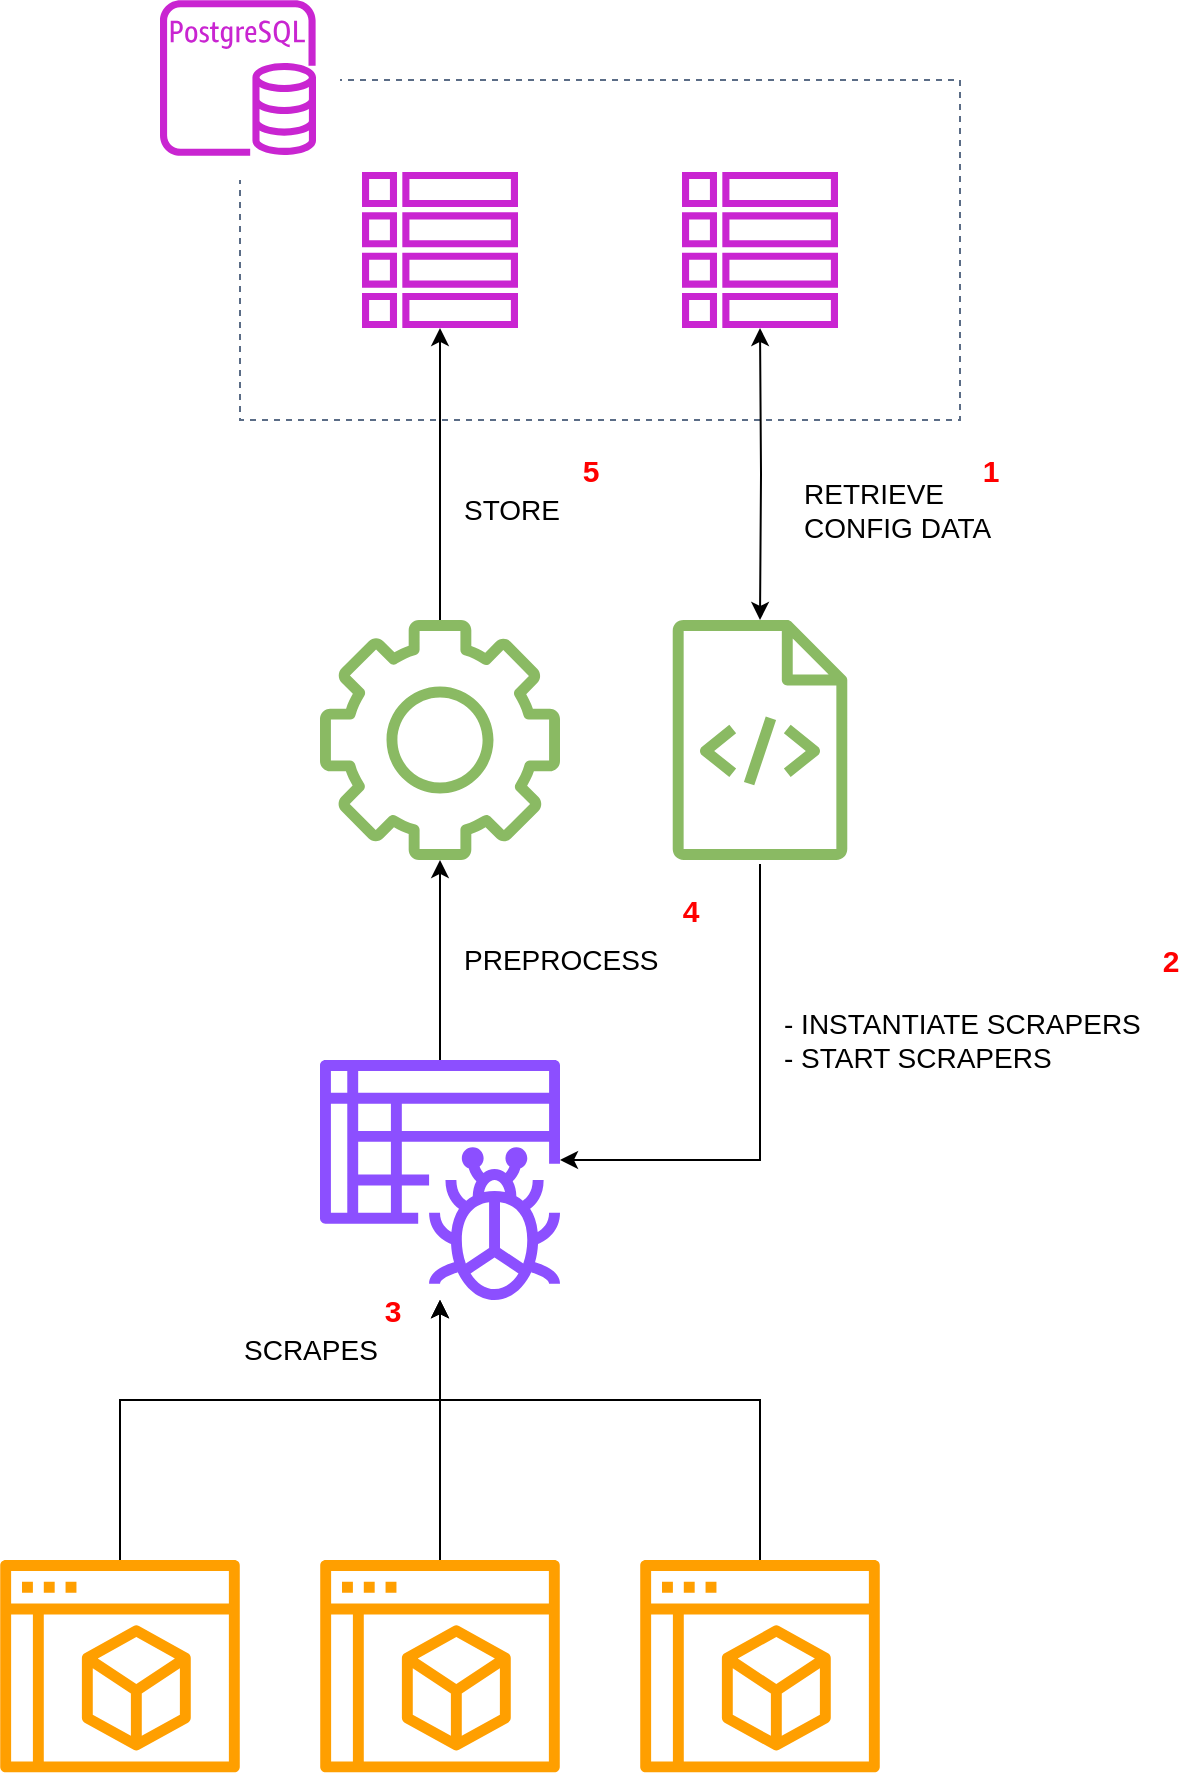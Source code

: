 <mxfile version="28.0.6">
  <diagram name="Page-1" id="FlCujOOaJswwk-B5jgsD">
    <mxGraphModel dx="622" dy="2062" grid="1" gridSize="10" guides="1" tooltips="1" connect="1" arrows="1" fold="1" page="1" pageScale="1" pageWidth="900" pageHeight="1600" math="0" shadow="0">
      <root>
        <mxCell id="0" />
        <mxCell id="1" parent="0" />
        <mxCell id="TWCpBPjxhb_JPlZpuoqo-13" value="" style="sketch=0;outlineConnect=0;fontColor=#FF9F00;gradientColor=none;fillColor=#FF9F00;strokeColor=none;dashed=0;verticalLabelPosition=bottom;verticalAlign=top;align=center;html=1;fontSize=12;fontStyle=0;aspect=fixed;pointerEvents=1;shape=mxgraph.aws4.management_console2;" vertex="1" parent="1">
          <mxGeometry x="120" y="920" width="120" height="106.16" as="geometry" />
        </mxCell>
        <mxCell id="TWCpBPjxhb_JPlZpuoqo-14" value="" style="sketch=0;outlineConnect=0;fontColor=#FF9F00;gradientColor=none;fillColor=#FF9F00;strokeColor=none;dashed=0;verticalLabelPosition=bottom;verticalAlign=top;align=center;html=1;fontSize=12;fontStyle=0;aspect=fixed;pointerEvents=1;shape=mxgraph.aws4.management_console2;" vertex="1" parent="1">
          <mxGeometry x="280" y="920" width="120" height="106.16" as="geometry" />
        </mxCell>
        <mxCell id="TWCpBPjxhb_JPlZpuoqo-15" value="" style="sketch=0;outlineConnect=0;fontColor=#FF9F00;gradientColor=none;fillColor=#FF9F00;strokeColor=none;dashed=0;verticalLabelPosition=bottom;verticalAlign=top;align=center;html=1;fontSize=12;fontStyle=0;aspect=fixed;pointerEvents=1;shape=mxgraph.aws4.management_console2;" vertex="1" parent="1">
          <mxGeometry x="440" y="920" width="120" height="106.16" as="geometry" />
        </mxCell>
        <mxCell id="TWCpBPjxhb_JPlZpuoqo-17" style="edgeStyle=orthogonalEdgeStyle;rounded=0;orthogonalLoop=1;jettySize=auto;html=1;startArrow=classic;startFill=1;endArrow=none;endFill=0;" edge="1" parent="1" source="TWCpBPjxhb_JPlZpuoqo-16" target="TWCpBPjxhb_JPlZpuoqo-13">
          <mxGeometry relative="1" as="geometry">
            <Array as="points">
              <mxPoint x="340" y="840" />
              <mxPoint x="180" y="840" />
            </Array>
          </mxGeometry>
        </mxCell>
        <mxCell id="TWCpBPjxhb_JPlZpuoqo-18" style="edgeStyle=orthogonalEdgeStyle;rounded=0;orthogonalLoop=1;jettySize=auto;html=1;startArrow=classic;startFill=1;endArrow=none;endFill=0;" edge="1" parent="1" source="TWCpBPjxhb_JPlZpuoqo-16" target="TWCpBPjxhb_JPlZpuoqo-14">
          <mxGeometry relative="1" as="geometry" />
        </mxCell>
        <mxCell id="TWCpBPjxhb_JPlZpuoqo-19" style="edgeStyle=orthogonalEdgeStyle;rounded=0;orthogonalLoop=1;jettySize=auto;html=1;startArrow=classic;startFill=1;endArrow=none;endFill=0;" edge="1" parent="1" source="TWCpBPjxhb_JPlZpuoqo-16" target="TWCpBPjxhb_JPlZpuoqo-15">
          <mxGeometry relative="1" as="geometry">
            <Array as="points">
              <mxPoint x="340" y="840" />
              <mxPoint x="500" y="840" />
            </Array>
          </mxGeometry>
        </mxCell>
        <mxCell id="TWCpBPjxhb_JPlZpuoqo-44" style="edgeStyle=orthogonalEdgeStyle;rounded=0;orthogonalLoop=1;jettySize=auto;html=1;fontFamily=Helvetica;fontSize=12;fontColor=#5A6C86;fontStyle=0;" edge="1" parent="1" source="TWCpBPjxhb_JPlZpuoqo-16" target="TWCpBPjxhb_JPlZpuoqo-43">
          <mxGeometry relative="1" as="geometry" />
        </mxCell>
        <mxCell id="TWCpBPjxhb_JPlZpuoqo-16" value="" style="sketch=0;outlineConnect=0;fontColor=#232F3E;gradientColor=none;fillColor=#8C4FFF;strokeColor=none;dashed=0;verticalLabelPosition=bottom;verticalAlign=top;align=center;html=1;fontSize=12;fontStyle=0;aspect=fixed;pointerEvents=1;shape=mxgraph.aws4.glue_crawlers;" vertex="1" parent="1">
          <mxGeometry x="280" y="670" width="120" height="120" as="geometry" />
        </mxCell>
        <mxCell id="TWCpBPjxhb_JPlZpuoqo-20" value="" style="fillColor=none;strokeColor=#5A6C86;dashed=1;verticalAlign=top;fontStyle=0;fontColor=#5A6C86;whiteSpace=wrap;html=1;" vertex="1" parent="1">
          <mxGeometry x="240" y="180" width="360" height="170" as="geometry" />
        </mxCell>
        <mxCell id="TWCpBPjxhb_JPlZpuoqo-25" value="SCRAPES" style="text;html=1;align=left;verticalAlign=middle;resizable=0;points=[];autosize=1;strokeColor=none;fillColor=none;fontStyle=0;fontSize=14;" vertex="1" parent="1">
          <mxGeometry x="240" y="800" width="90" height="30" as="geometry" />
        </mxCell>
        <mxCell id="TWCpBPjxhb_JPlZpuoqo-26" value="&lt;div&gt;RETRIEVE&lt;/div&gt;&lt;div&gt;CONFIG DATA&lt;/div&gt;" style="text;html=1;align=left;verticalAlign=middle;resizable=0;points=[];autosize=1;strokeColor=none;fillColor=none;fontStyle=0;fontSize=14;" vertex="1" parent="1">
          <mxGeometry x="520" y="370" width="120" height="50" as="geometry" />
        </mxCell>
        <mxCell id="TWCpBPjxhb_JPlZpuoqo-35" value="" style="rounded=0;whiteSpace=wrap;html=1;strokeColor=none;align=center;verticalAlign=top;fontFamily=Helvetica;fontSize=12;fontColor=#5A6C86;fontStyle=0;fillColor=default;" vertex="1" parent="1">
          <mxGeometry x="200" y="140" width="90" height="90" as="geometry" />
        </mxCell>
        <mxCell id="TWCpBPjxhb_JPlZpuoqo-32" style="edgeStyle=orthogonalEdgeStyle;rounded=0;orthogonalLoop=1;jettySize=auto;html=1;" edge="1" parent="1" target="TWCpBPjxhb_JPlZpuoqo-16">
          <mxGeometry relative="1" as="geometry">
            <mxPoint x="500" y="572.0" as="sourcePoint" />
            <Array as="points">
              <mxPoint x="500" y="720" />
            </Array>
          </mxGeometry>
        </mxCell>
        <mxCell id="TWCpBPjxhb_JPlZpuoqo-37" style="edgeStyle=orthogonalEdgeStyle;rounded=0;orthogonalLoop=1;jettySize=auto;html=1;fontFamily=Helvetica;fontSize=12;fontColor=#5A6C86;fontStyle=0;startArrow=classic;startFill=1;" edge="1" parent="1" target="TWCpBPjxhb_JPlZpuoqo-36">
          <mxGeometry relative="1" as="geometry">
            <mxPoint x="500" y="450" as="sourcePoint" />
          </mxGeometry>
        </mxCell>
        <mxCell id="TWCpBPjxhb_JPlZpuoqo-33" value="&lt;div&gt;- INSTANTIATE SCRAPERS&lt;/div&gt;&lt;div&gt;- START SCRAPERS&lt;/div&gt;" style="text;html=1;align=left;verticalAlign=middle;resizable=0;points=[];autosize=1;strokeColor=none;fillColor=none;fontStyle=0;fontSize=14;" vertex="1" parent="1">
          <mxGeometry x="510" y="635" width="200" height="50" as="geometry" />
        </mxCell>
        <mxCell id="TWCpBPjxhb_JPlZpuoqo-34" value="" style="sketch=0;outlineConnect=0;fontColor=#232F3E;gradientColor=none;fillColor=#C925D1;strokeColor=none;dashed=0;verticalLabelPosition=bottom;verticalAlign=top;align=center;html=1;fontSize=12;fontStyle=0;aspect=fixed;pointerEvents=1;shape=mxgraph.aws4.rds_postgresql_instance;" vertex="1" parent="1">
          <mxGeometry x="200" y="140" width="78" height="78" as="geometry" />
        </mxCell>
        <mxCell id="TWCpBPjxhb_JPlZpuoqo-36" value="" style="sketch=0;outlineConnect=0;fontColor=#232F3E;gradientColor=none;fillColor=#C925D1;strokeColor=none;dashed=0;verticalLabelPosition=bottom;verticalAlign=top;align=center;html=1;fontSize=12;fontStyle=0;aspect=fixed;pointerEvents=1;shape=mxgraph.aws4.table;rounded=0;fontFamily=Helvetica;" vertex="1" parent="1">
          <mxGeometry x="461" y="226" width="78" height="78" as="geometry" />
        </mxCell>
        <mxCell id="TWCpBPjxhb_JPlZpuoqo-40" value="" style="sketch=0;outlineConnect=0;fontColor=#232F3E;gradientColor=none;fillColor=#C925D1;strokeColor=none;dashed=0;verticalLabelPosition=bottom;verticalAlign=top;align=center;html=1;fontSize=12;fontStyle=0;aspect=fixed;pointerEvents=1;shape=mxgraph.aws4.table;rounded=0;fontFamily=Helvetica;" vertex="1" parent="1">
          <mxGeometry x="301" y="226" width="78" height="78" as="geometry" />
        </mxCell>
        <mxCell id="TWCpBPjxhb_JPlZpuoqo-47" style="edgeStyle=orthogonalEdgeStyle;rounded=0;orthogonalLoop=1;jettySize=auto;html=1;fontFamily=Helvetica;fontSize=12;fontColor=#5A6C86;fontStyle=0;" edge="1" parent="1" source="TWCpBPjxhb_JPlZpuoqo-43" target="TWCpBPjxhb_JPlZpuoqo-40">
          <mxGeometry relative="1" as="geometry" />
        </mxCell>
        <mxCell id="TWCpBPjxhb_JPlZpuoqo-43" value="" style="sketch=0;outlineConnect=0;fontColor=#232F3E;gradientColor=none;fillColor=#8ABA63;strokeColor=none;dashed=0;verticalLabelPosition=bottom;verticalAlign=top;align=center;html=1;fontSize=12;fontStyle=0;aspect=fixed;pointerEvents=1;shape=mxgraph.aws4.gear;rounded=0;fontFamily=Helvetica;" vertex="1" parent="1">
          <mxGeometry x="280" y="450" width="120" height="120" as="geometry" />
        </mxCell>
        <mxCell id="TWCpBPjxhb_JPlZpuoqo-46" value="PREPROCESS" style="text;html=1;align=left;verticalAlign=middle;resizable=0;points=[];autosize=1;strokeColor=none;fillColor=none;fontStyle=0;fontSize=14;" vertex="1" parent="1">
          <mxGeometry x="350" y="605" width="120" height="30" as="geometry" />
        </mxCell>
        <mxCell id="TWCpBPjxhb_JPlZpuoqo-48" value="STORE" style="text;html=1;align=left;verticalAlign=middle;resizable=0;points=[];autosize=1;strokeColor=none;fillColor=none;fontStyle=0;fontSize=14;" vertex="1" parent="1">
          <mxGeometry x="350" y="380" width="70" height="30" as="geometry" />
        </mxCell>
        <mxCell id="TWCpBPjxhb_JPlZpuoqo-49" value="&lt;b&gt;&lt;span style=&quot;color: rgb(255, 0, 0);&quot;&gt;1&lt;/span&gt;&lt;/b&gt;" style="text;html=1;align=center;verticalAlign=middle;resizable=0;points=[];autosize=1;strokeColor=none;fillColor=none;fontFamily=Helvetica;fontSize=15;fontColor=#5A6C86;fontStyle=0;" vertex="1" parent="1">
          <mxGeometry x="600" y="360" width="30" height="30" as="geometry" />
        </mxCell>
        <mxCell id="TWCpBPjxhb_JPlZpuoqo-50" value="&lt;b&gt;2&lt;/b&gt;" style="text;html=1;align=center;verticalAlign=middle;resizable=0;points=[];autosize=1;strokeColor=none;fillColor=none;fontFamily=Helvetica;fontSize=15;fontColor=#FF0000;fontStyle=0;" vertex="1" parent="1">
          <mxGeometry x="690" y="605" width="30" height="30" as="geometry" />
        </mxCell>
        <mxCell id="TWCpBPjxhb_JPlZpuoqo-51" value="&lt;b&gt;3&lt;/b&gt;" style="text;html=1;align=center;verticalAlign=middle;resizable=0;points=[];autosize=1;strokeColor=none;fillColor=none;fontFamily=Helvetica;fontSize=15;fontColor=#FF0000;fontStyle=0;" vertex="1" parent="1">
          <mxGeometry x="301" y="780" width="30" height="30" as="geometry" />
        </mxCell>
        <mxCell id="TWCpBPjxhb_JPlZpuoqo-52" value="&lt;b&gt;4&lt;/b&gt;" style="text;html=1;align=center;verticalAlign=middle;resizable=0;points=[];autosize=1;strokeColor=none;fillColor=none;fontFamily=Helvetica;fontSize=15;fontColor=#FF0000;fontStyle=0;" vertex="1" parent="1">
          <mxGeometry x="450" y="580" width="30" height="30" as="geometry" />
        </mxCell>
        <mxCell id="TWCpBPjxhb_JPlZpuoqo-53" value="&lt;b&gt;5&lt;/b&gt;" style="text;html=1;align=center;verticalAlign=middle;resizable=0;points=[];autosize=1;strokeColor=none;fillColor=none;fontFamily=Helvetica;fontSize=15;fontColor=#FF0000;fontStyle=0;" vertex="1" parent="1">
          <mxGeometry x="400" y="360" width="30" height="30" as="geometry" />
        </mxCell>
        <mxCell id="TWCpBPjxhb_JPlZpuoqo-54" value="" style="sketch=0;outlineConnect=0;fontColor=#232F3E;gradientColor=none;fillColor=#8ABA63;strokeColor=none;dashed=0;verticalLabelPosition=bottom;verticalAlign=top;align=center;html=1;fontSize=12;fontStyle=0;aspect=fixed;pointerEvents=1;shape=mxgraph.aws4.source_code;rounded=0;fontFamily=Helvetica;" vertex="1" parent="1">
          <mxGeometry x="456.15" y="450" width="87.7" height="120" as="geometry" />
        </mxCell>
      </root>
    </mxGraphModel>
  </diagram>
</mxfile>
